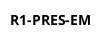 @startuml

title R1-PRES-EM

!define S_EMC_PRESS_CND R1-PRES-EM
!define	DECANT_VENT_VLV	ignore
!define	VAC_KO_SCRUB	ignore
!define	PRESS_GAP_CTL	PIC-1636
!define	SCRUB_VENT_VLV  CV-1639
!define	VAC_CTL	PIC-1637
!define	VAC_PMP	HS-2804
!define	VAC_RAMP	PIC-1637_RAMP
!define	VAC_STM_VLV	CV-1647

!define pressure_setpoint 'OP001_VALUE'
!define nitrogen_valve  'CV-1606'
!define control_valve_position 30%
!define ramp_target 100 mmHg
!define ramp_rate 0.16 %/second
!define target_pressure 'OP002_VALUE'


@enduml